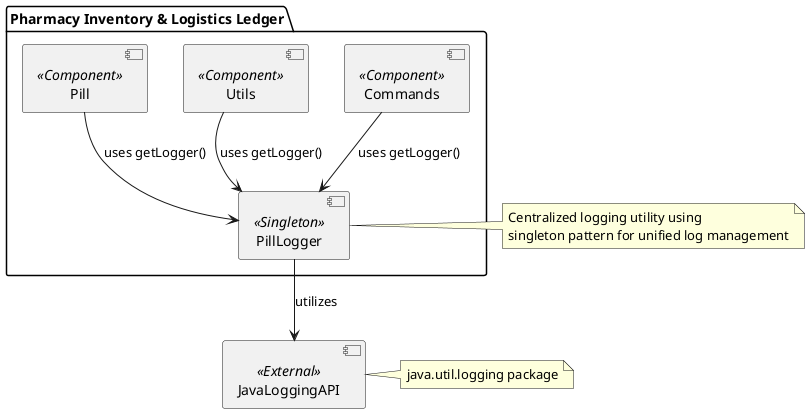 @startuml

' Define main components of the system
package "Pharmacy Inventory & Logistics Ledger" {
    [Commands] <<Component>>
    [Utils] <<Component>>
    [Pill] <<Component>>
    [PillLogger] <<Singleton>>
}

' Define external dependencies
[JavaLoggingAPI] <<External>>

' Relationships between components
[Commands] --> [PillLogger] : uses getLogger()
[Utils] --> [PillLogger] : uses getLogger()
[Pill] --> [PillLogger] : uses getLogger()
[PillLogger] --> [JavaLoggingAPI] : utilizes

' Additional notes to describe each component
note right of PillLogger
    Centralized logging utility using
    singleton pattern for unified log management
end note

note right of JavaLoggingAPI
    java.util.logging package
end note

@enduml

